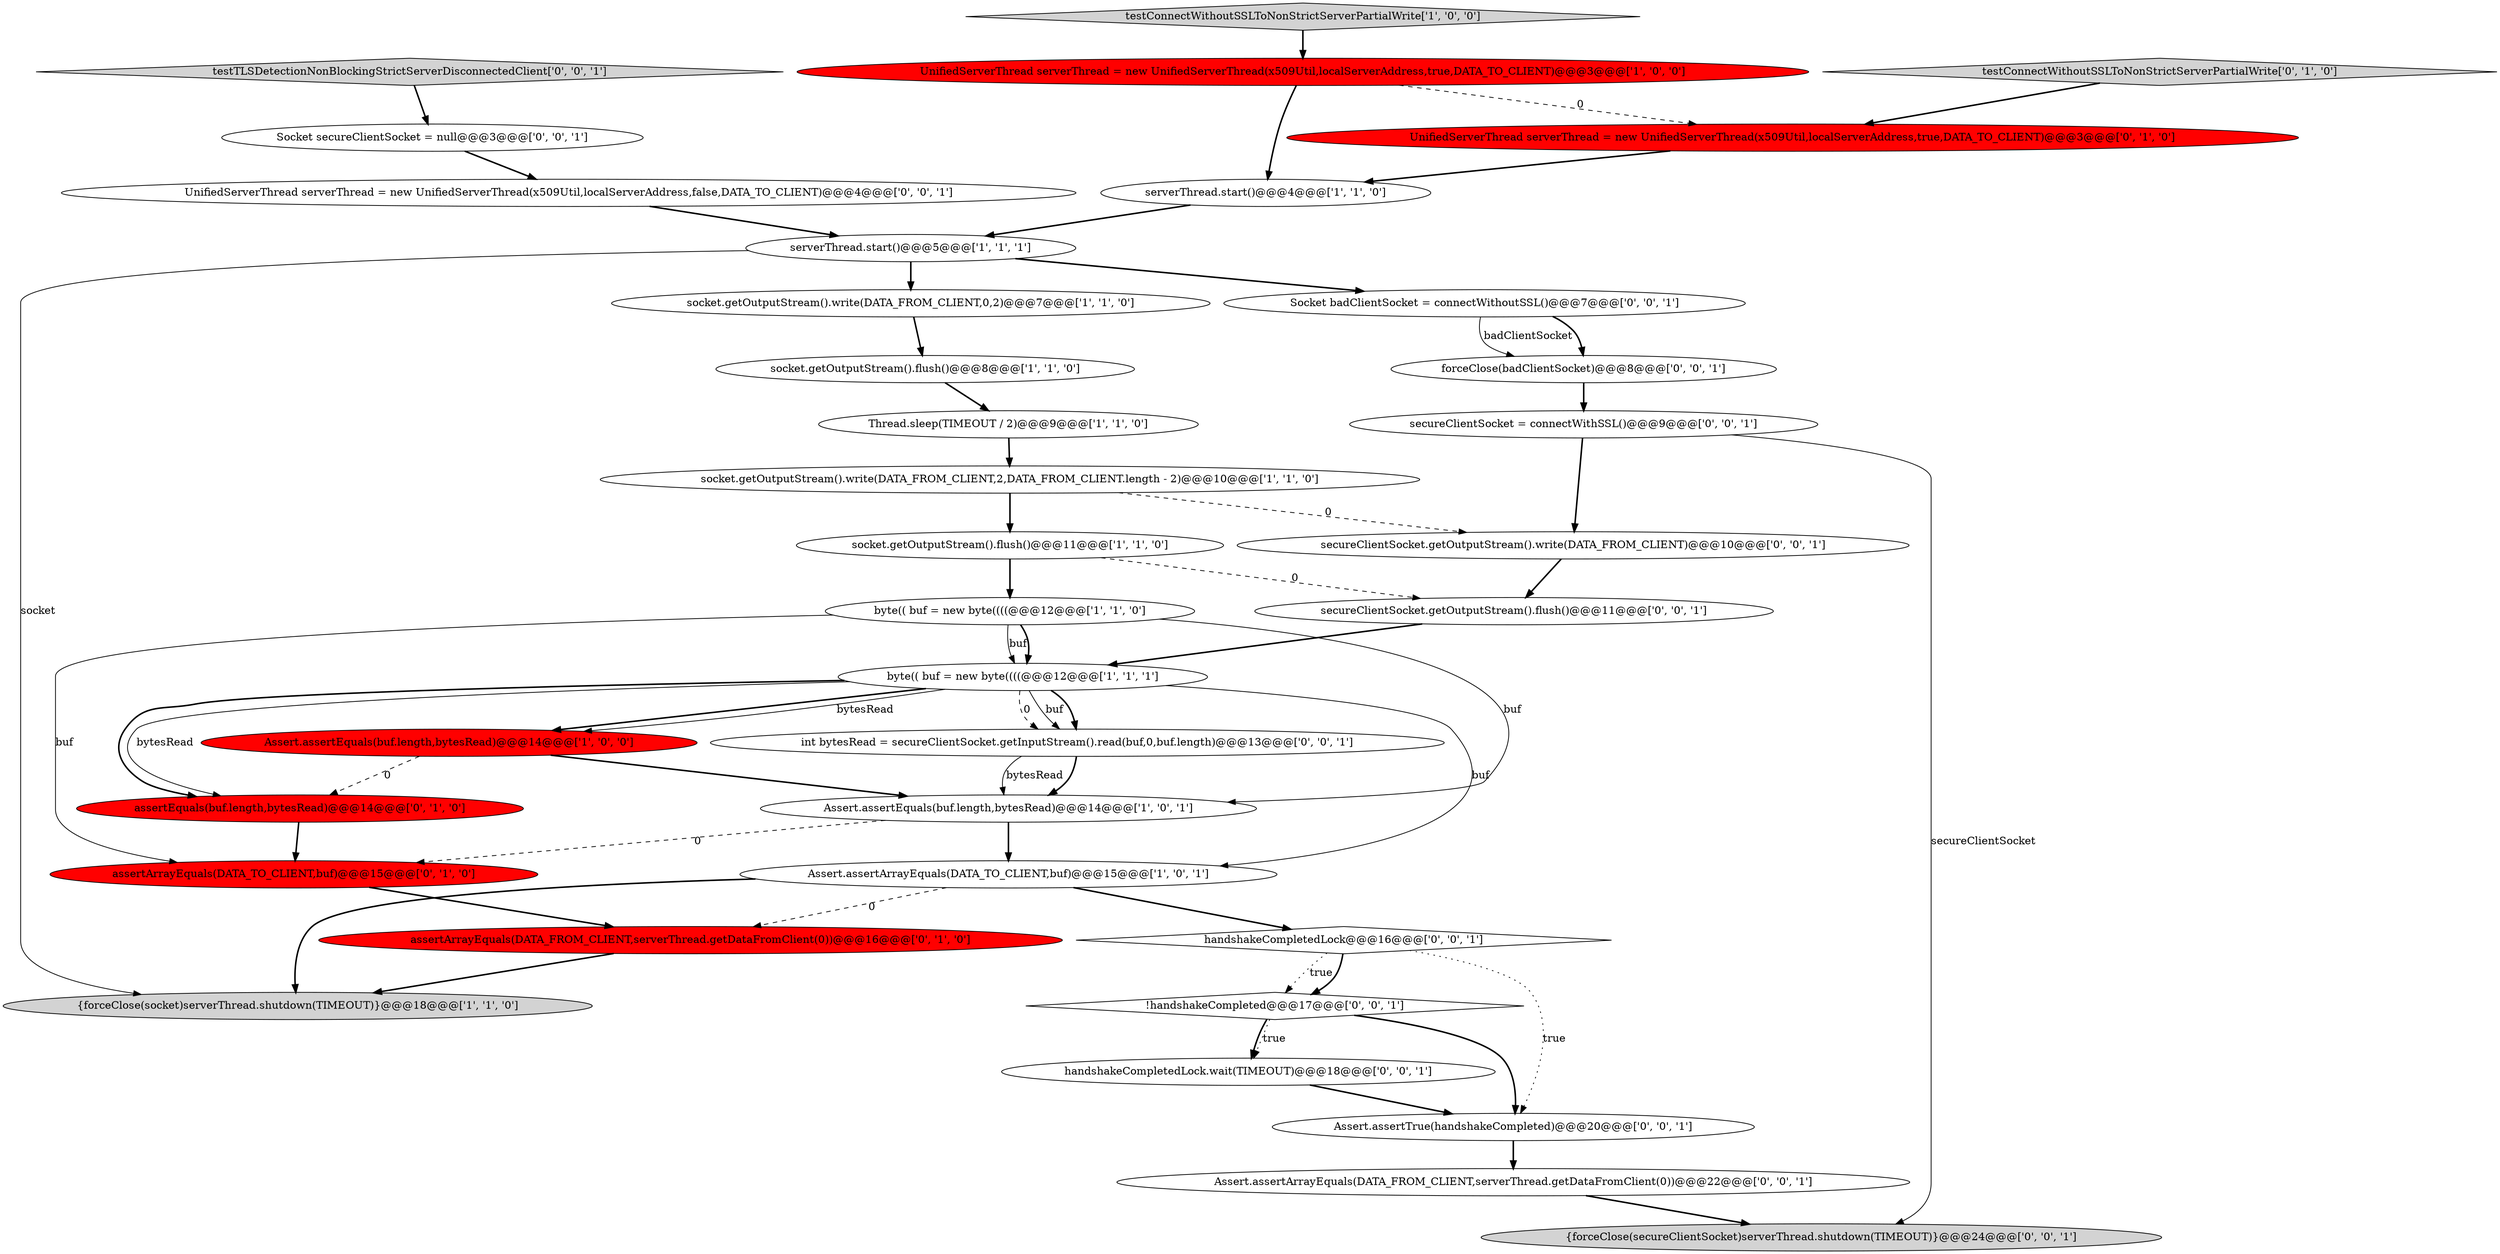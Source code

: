 digraph {
20 [style = filled, label = "secureClientSocket = connectWithSSL()@@@9@@@['0', '0', '1']", fillcolor = white, shape = ellipse image = "AAA0AAABBB3BBB"];
34 [style = filled, label = "!handshakeCompleted@@@17@@@['0', '0', '1']", fillcolor = white, shape = diamond image = "AAA0AAABBB3BBB"];
5 [style = filled, label = "socket.getOutputStream().write(DATA_FROM_CLIENT,2,DATA_FROM_CLIENT.length - 2)@@@10@@@['1', '1', '0']", fillcolor = white, shape = ellipse image = "AAA0AAABBB1BBB"];
18 [style = filled, label = "assertArrayEquals(DATA_TO_CLIENT,buf)@@@15@@@['0', '1', '0']", fillcolor = red, shape = ellipse image = "AAA1AAABBB2BBB"];
27 [style = filled, label = "handshakeCompletedLock@@@16@@@['0', '0', '1']", fillcolor = white, shape = diamond image = "AAA0AAABBB3BBB"];
11 [style = filled, label = "byte(( buf = new byte((((@@@12@@@['1', '1', '1']", fillcolor = white, shape = ellipse image = "AAA0AAABBB1BBB"];
28 [style = filled, label = "int bytesRead = secureClientSocket.getInputStream().read(buf,0,buf.length)@@@13@@@['0', '0', '1']", fillcolor = white, shape = ellipse image = "AAA0AAABBB3BBB"];
19 [style = filled, label = "assertEquals(buf.length,bytesRead)@@@14@@@['0', '1', '0']", fillcolor = red, shape = ellipse image = "AAA1AAABBB2BBB"];
33 [style = filled, label = "Socket secureClientSocket = null@@@3@@@['0', '0', '1']", fillcolor = white, shape = ellipse image = "AAA0AAABBB3BBB"];
16 [style = filled, label = "testConnectWithoutSSLToNonStrictServerPartialWrite['0', '1', '0']", fillcolor = lightgray, shape = diamond image = "AAA0AAABBB2BBB"];
30 [style = filled, label = "UnifiedServerThread serverThread = new UnifiedServerThread(x509Util,localServerAddress,false,DATA_TO_CLIENT)@@@4@@@['0', '0', '1']", fillcolor = white, shape = ellipse image = "AAA0AAABBB3BBB"];
7 [style = filled, label = "socket.getOutputStream().flush()@@@8@@@['1', '1', '0']", fillcolor = white, shape = ellipse image = "AAA0AAABBB1BBB"];
8 [style = filled, label = "testConnectWithoutSSLToNonStrictServerPartialWrite['1', '0', '0']", fillcolor = lightgray, shape = diamond image = "AAA0AAABBB1BBB"];
26 [style = filled, label = "secureClientSocket.getOutputStream().flush()@@@11@@@['0', '0', '1']", fillcolor = white, shape = ellipse image = "AAA0AAABBB3BBB"];
14 [style = filled, label = "Assert.assertArrayEquals(DATA_TO_CLIENT,buf)@@@15@@@['1', '0', '1']", fillcolor = white, shape = ellipse image = "AAA0AAABBB1BBB"];
1 [style = filled, label = "Assert.assertEquals(buf.length,bytesRead)@@@14@@@['1', '0', '0']", fillcolor = red, shape = ellipse image = "AAA1AAABBB1BBB"];
3 [style = filled, label = "Thread.sleep(TIMEOUT / 2)@@@9@@@['1', '1', '0']", fillcolor = white, shape = ellipse image = "AAA0AAABBB1BBB"];
31 [style = filled, label = "handshakeCompletedLock.wait(TIMEOUT)@@@18@@@['0', '0', '1']", fillcolor = white, shape = ellipse image = "AAA0AAABBB3BBB"];
12 [style = filled, label = "{forceClose(socket)serverThread.shutdown(TIMEOUT)}@@@18@@@['1', '1', '0']", fillcolor = lightgray, shape = ellipse image = "AAA0AAABBB1BBB"];
10 [style = filled, label = "socket.getOutputStream().write(DATA_FROM_CLIENT,0,2)@@@7@@@['1', '1', '0']", fillcolor = white, shape = ellipse image = "AAA0AAABBB1BBB"];
23 [style = filled, label = "forceClose(badClientSocket)@@@8@@@['0', '0', '1']", fillcolor = white, shape = ellipse image = "AAA0AAABBB3BBB"];
32 [style = filled, label = "Assert.assertArrayEquals(DATA_FROM_CLIENT,serverThread.getDataFromClient(0))@@@22@@@['0', '0', '1']", fillcolor = white, shape = ellipse image = "AAA0AAABBB3BBB"];
24 [style = filled, label = "{forceClose(secureClientSocket)serverThread.shutdown(TIMEOUT)}@@@24@@@['0', '0', '1']", fillcolor = lightgray, shape = ellipse image = "AAA0AAABBB3BBB"];
6 [style = filled, label = "Assert.assertEquals(buf.length,bytesRead)@@@14@@@['1', '0', '1']", fillcolor = white, shape = ellipse image = "AAA0AAABBB1BBB"];
0 [style = filled, label = "socket.getOutputStream().flush()@@@11@@@['1', '1', '0']", fillcolor = white, shape = ellipse image = "AAA0AAABBB1BBB"];
9 [style = filled, label = "serverThread.start()@@@4@@@['1', '1', '0']", fillcolor = white, shape = ellipse image = "AAA0AAABBB1BBB"];
4 [style = filled, label = "byte(( buf = new byte((((@@@12@@@['1', '1', '0']", fillcolor = white, shape = ellipse image = "AAA0AAABBB1BBB"];
15 [style = filled, label = "assertArrayEquals(DATA_FROM_CLIENT,serverThread.getDataFromClient(0))@@@16@@@['0', '1', '0']", fillcolor = red, shape = ellipse image = "AAA1AAABBB2BBB"];
29 [style = filled, label = "Assert.assertTrue(handshakeCompleted)@@@20@@@['0', '0', '1']", fillcolor = white, shape = ellipse image = "AAA0AAABBB3BBB"];
21 [style = filled, label = "Socket badClientSocket = connectWithoutSSL()@@@7@@@['0', '0', '1']", fillcolor = white, shape = ellipse image = "AAA0AAABBB3BBB"];
2 [style = filled, label = "UnifiedServerThread serverThread = new UnifiedServerThread(x509Util,localServerAddress,true,DATA_TO_CLIENT)@@@3@@@['1', '0', '0']", fillcolor = red, shape = ellipse image = "AAA1AAABBB1BBB"];
25 [style = filled, label = "secureClientSocket.getOutputStream().write(DATA_FROM_CLIENT)@@@10@@@['0', '0', '1']", fillcolor = white, shape = ellipse image = "AAA0AAABBB3BBB"];
17 [style = filled, label = "UnifiedServerThread serverThread = new UnifiedServerThread(x509Util,localServerAddress,true,DATA_TO_CLIENT)@@@3@@@['0', '1', '0']", fillcolor = red, shape = ellipse image = "AAA1AAABBB2BBB"];
22 [style = filled, label = "testTLSDetectionNonBlockingStrictServerDisconnectedClient['0', '0', '1']", fillcolor = lightgray, shape = diamond image = "AAA0AAABBB3BBB"];
13 [style = filled, label = "serverThread.start()@@@5@@@['1', '1', '1']", fillcolor = white, shape = ellipse image = "AAA0AAABBB1BBB"];
4->11 [style = solid, label="buf"];
13->10 [style = bold, label=""];
11->28 [style = bold, label=""];
34->29 [style = bold, label=""];
4->6 [style = solid, label="buf"];
23->20 [style = bold, label=""];
19->18 [style = bold, label=""];
28->6 [style = bold, label=""];
22->33 [style = bold, label=""];
30->13 [style = bold, label=""];
11->1 [style = bold, label=""];
11->19 [style = solid, label="bytesRead"];
27->34 [style = dotted, label="true"];
13->12 [style = solid, label="socket"];
17->9 [style = bold, label=""];
11->1 [style = solid, label="bytesRead"];
1->19 [style = dashed, label="0"];
18->15 [style = bold, label=""];
31->29 [style = bold, label=""];
34->31 [style = bold, label=""];
0->26 [style = dashed, label="0"];
5->25 [style = dashed, label="0"];
2->9 [style = bold, label=""];
16->17 [style = bold, label=""];
11->19 [style = bold, label=""];
2->17 [style = dashed, label="0"];
20->25 [style = bold, label=""];
10->7 [style = bold, label=""];
14->15 [style = dashed, label="0"];
26->11 [style = bold, label=""];
7->3 [style = bold, label=""];
11->14 [style = solid, label="buf"];
6->18 [style = dashed, label="0"];
6->14 [style = bold, label=""];
11->28 [style = dashed, label="0"];
3->5 [style = bold, label=""];
34->31 [style = dotted, label="true"];
1->6 [style = bold, label=""];
27->34 [style = bold, label=""];
5->0 [style = bold, label=""];
8->2 [style = bold, label=""];
11->28 [style = solid, label="buf"];
0->4 [style = bold, label=""];
27->29 [style = dotted, label="true"];
29->32 [style = bold, label=""];
14->12 [style = bold, label=""];
25->26 [style = bold, label=""];
33->30 [style = bold, label=""];
15->12 [style = bold, label=""];
28->6 [style = solid, label="bytesRead"];
14->27 [style = bold, label=""];
4->18 [style = solid, label="buf"];
4->11 [style = bold, label=""];
13->21 [style = bold, label=""];
21->23 [style = solid, label="badClientSocket"];
32->24 [style = bold, label=""];
20->24 [style = solid, label="secureClientSocket"];
9->13 [style = bold, label=""];
21->23 [style = bold, label=""];
}
